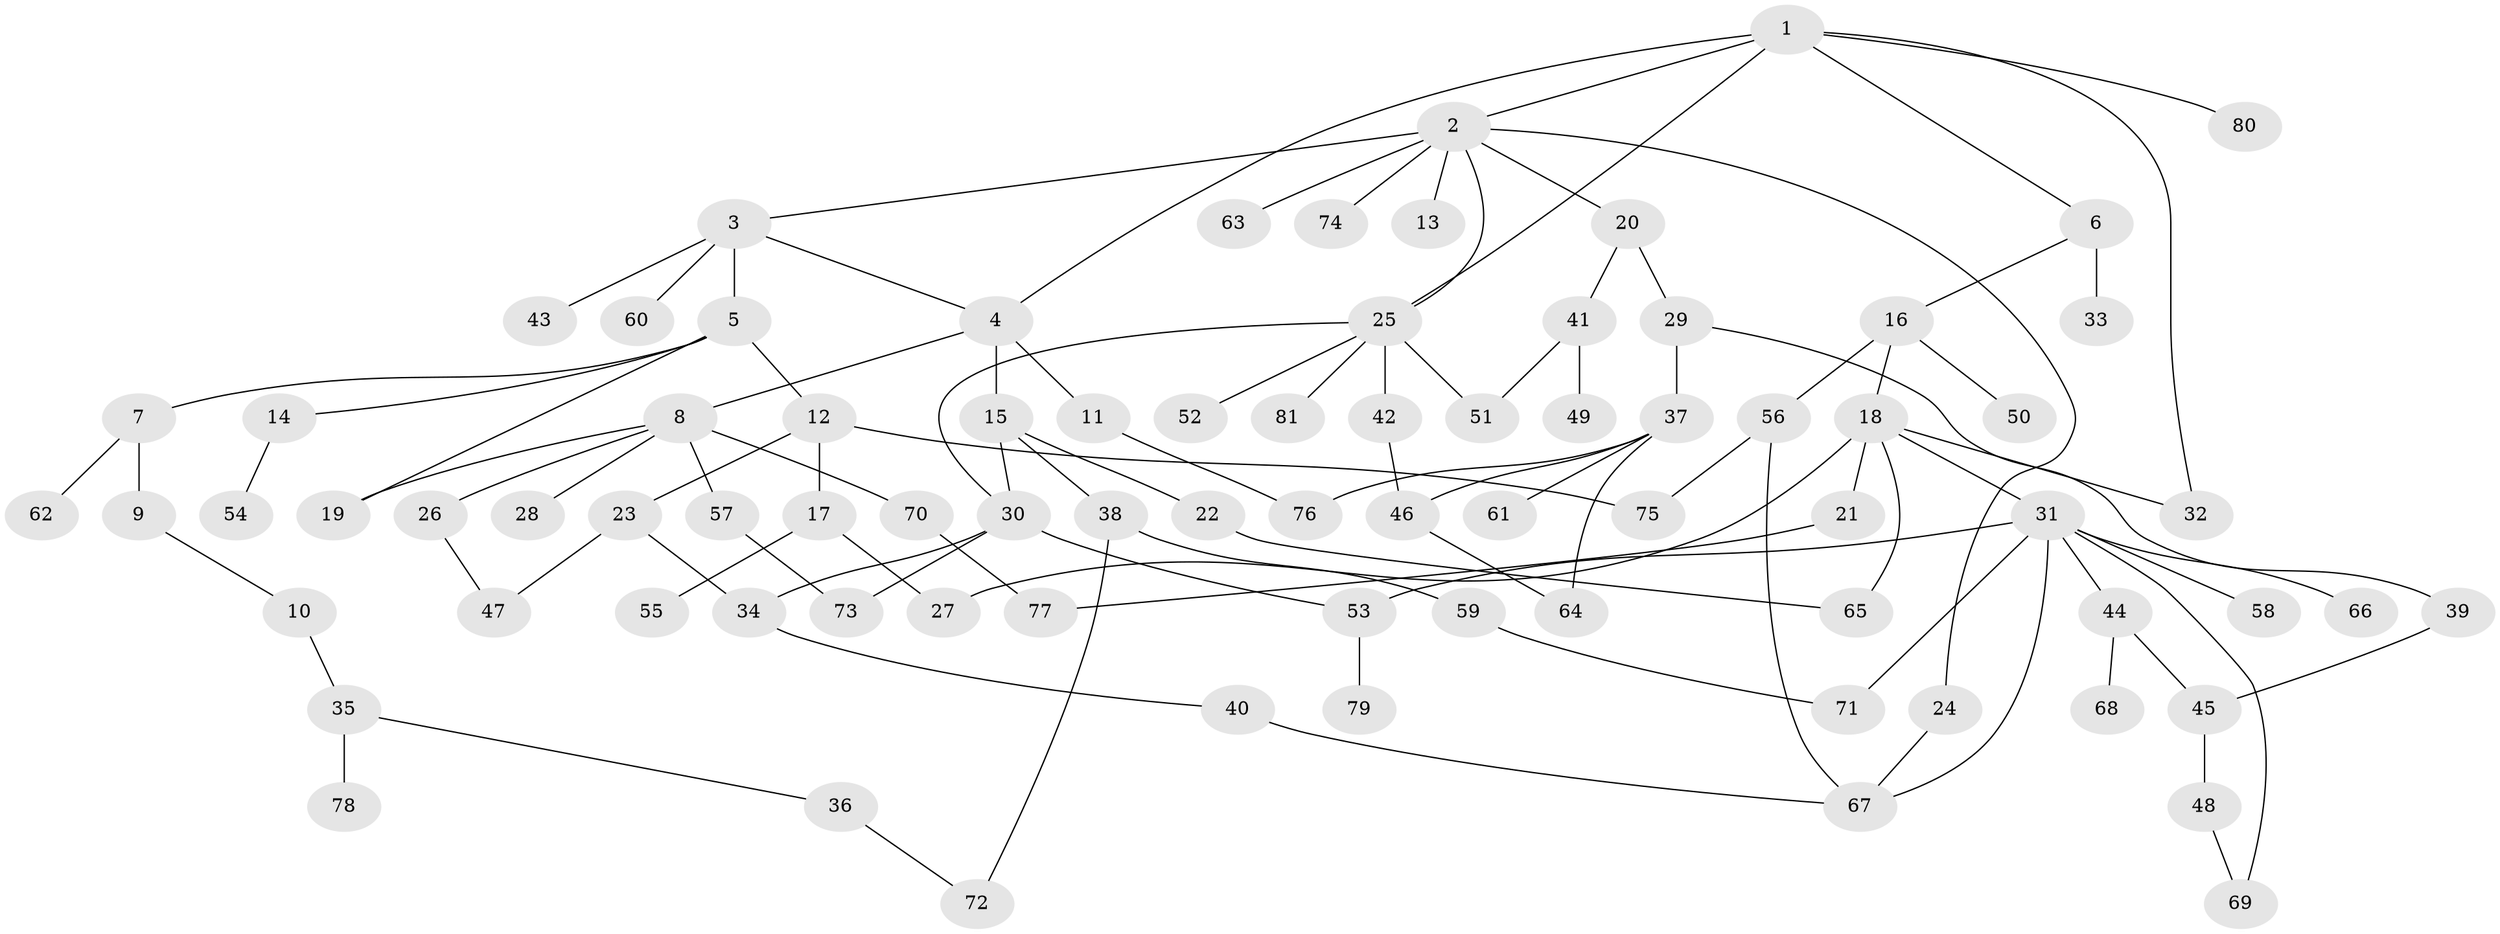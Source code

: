 // coarse degree distribution, {11: 0.018867924528301886, 8: 0.03773584905660377, 5: 0.03773584905660377, 2: 0.32075471698113206, 3: 0.18867924528301888, 6: 0.07547169811320754, 4: 0.03773584905660377, 1: 0.2830188679245283}
// Generated by graph-tools (version 1.1) at 2025/41/03/06/25 10:41:27]
// undirected, 81 vertices, 104 edges
graph export_dot {
graph [start="1"]
  node [color=gray90,style=filled];
  1;
  2;
  3;
  4;
  5;
  6;
  7;
  8;
  9;
  10;
  11;
  12;
  13;
  14;
  15;
  16;
  17;
  18;
  19;
  20;
  21;
  22;
  23;
  24;
  25;
  26;
  27;
  28;
  29;
  30;
  31;
  32;
  33;
  34;
  35;
  36;
  37;
  38;
  39;
  40;
  41;
  42;
  43;
  44;
  45;
  46;
  47;
  48;
  49;
  50;
  51;
  52;
  53;
  54;
  55;
  56;
  57;
  58;
  59;
  60;
  61;
  62;
  63;
  64;
  65;
  66;
  67;
  68;
  69;
  70;
  71;
  72;
  73;
  74;
  75;
  76;
  77;
  78;
  79;
  80;
  81;
  1 -- 2;
  1 -- 4;
  1 -- 6;
  1 -- 80;
  1 -- 32;
  1 -- 25;
  2 -- 3;
  2 -- 13;
  2 -- 20;
  2 -- 24;
  2 -- 25;
  2 -- 63;
  2 -- 74;
  3 -- 5;
  3 -- 43;
  3 -- 60;
  3 -- 4;
  4 -- 8;
  4 -- 11;
  4 -- 15;
  5 -- 7;
  5 -- 12;
  5 -- 14;
  5 -- 19;
  6 -- 16;
  6 -- 33;
  7 -- 9;
  7 -- 62;
  8 -- 26;
  8 -- 28;
  8 -- 57;
  8 -- 70;
  8 -- 19;
  9 -- 10;
  10 -- 35;
  11 -- 76;
  12 -- 17;
  12 -- 23;
  12 -- 75;
  14 -- 54;
  15 -- 22;
  15 -- 30;
  15 -- 38;
  16 -- 18;
  16 -- 50;
  16 -- 56;
  17 -- 55;
  17 -- 27;
  18 -- 21;
  18 -- 27;
  18 -- 31;
  18 -- 32;
  18 -- 65;
  20 -- 29;
  20 -- 41;
  21 -- 77;
  22 -- 65;
  23 -- 47;
  23 -- 34;
  24 -- 67;
  25 -- 42;
  25 -- 52;
  25 -- 81;
  25 -- 51;
  25 -- 30;
  26 -- 47;
  29 -- 37;
  29 -- 39;
  30 -- 34;
  30 -- 53;
  30 -- 73;
  31 -- 44;
  31 -- 58;
  31 -- 66;
  31 -- 71;
  31 -- 69;
  31 -- 67;
  31 -- 53;
  34 -- 40;
  35 -- 36;
  35 -- 78;
  36 -- 72;
  37 -- 61;
  37 -- 64;
  37 -- 76;
  37 -- 46;
  38 -- 59;
  38 -- 72;
  39 -- 45;
  40 -- 67;
  41 -- 49;
  41 -- 51;
  42 -- 46;
  44 -- 68;
  44 -- 45;
  45 -- 48;
  46 -- 64;
  48 -- 69;
  53 -- 79;
  56 -- 67;
  56 -- 75;
  57 -- 73;
  59 -- 71;
  70 -- 77;
}
